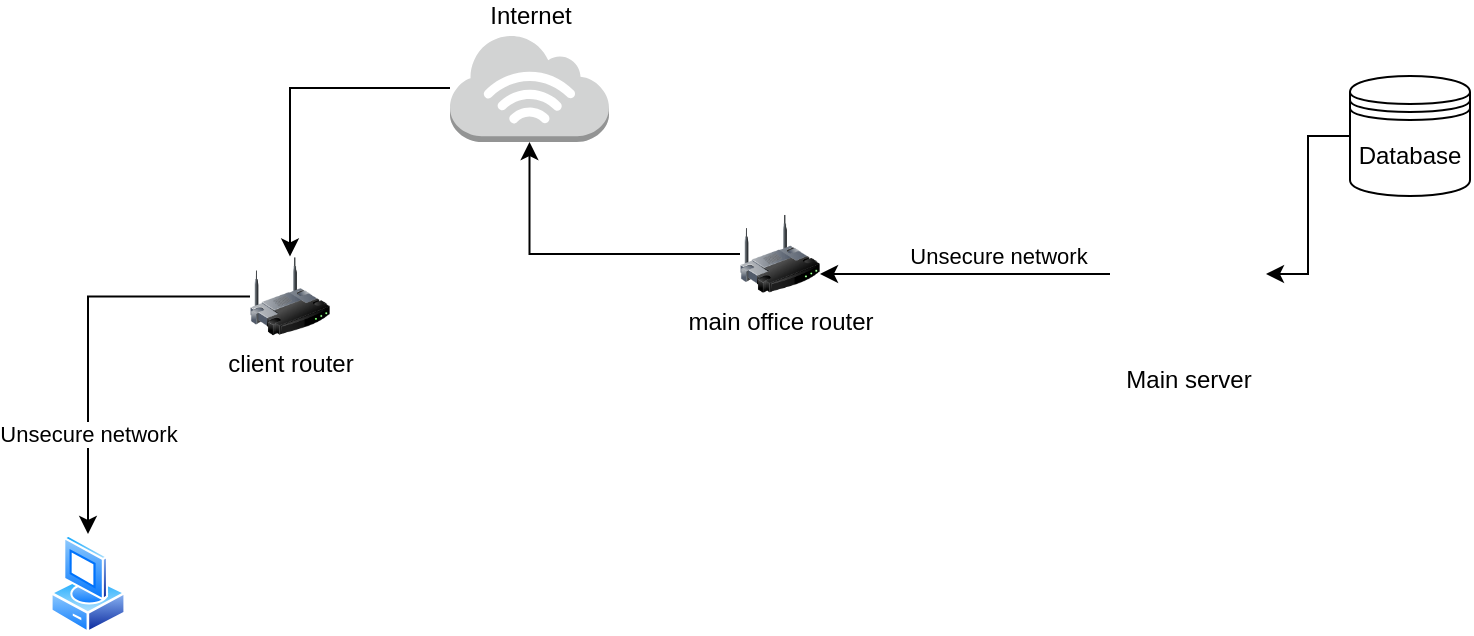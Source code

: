 <mxfile version="13.1.1" type="device"><diagram id="ZnDlUoKFqXpn-vaYtYUQ" name="Page-1"><mxGraphModel dx="2912" dy="751" grid="1" gridSize="10" guides="1" tooltips="1" connect="1" arrows="1" fold="1" page="1" pageScale="1" pageWidth="850" pageHeight="1100" math="0" shadow="0"><root><mxCell id="0"/><mxCell id="1" parent="0"/><mxCell id="E3sxaYDDyseFAgQ-YkL6-18" style="edgeStyle=orthogonalEdgeStyle;rounded=0;orthogonalLoop=1;jettySize=auto;html=1;" edge="1" parent="1" source="E3sxaYDDyseFAgQ-YkL6-1" target="E3sxaYDDyseFAgQ-YkL6-3"><mxGeometry relative="1" as="geometry"/></mxCell><mxCell id="E3sxaYDDyseFAgQ-YkL6-1" value="Database&lt;br&gt;" style="shape=datastore;whiteSpace=wrap;html=1;verticalAlign=middle;" vertex="1" parent="1"><mxGeometry x="-140" y="141" width="60" height="60" as="geometry"/></mxCell><mxCell id="E3sxaYDDyseFAgQ-YkL6-8" style="edgeStyle=orthogonalEdgeStyle;rounded=0;orthogonalLoop=1;jettySize=auto;html=1;" edge="1" parent="1" source="E3sxaYDDyseFAgQ-YkL6-3" target="E3sxaYDDyseFAgQ-YkL6-7"><mxGeometry relative="1" as="geometry"><Array as="points"><mxPoint x="-330" y="240"/><mxPoint x="-330" y="240"/></Array></mxGeometry></mxCell><mxCell id="E3sxaYDDyseFAgQ-YkL6-13" value="Unsecure network" style="edgeLabel;html=1;align=center;verticalAlign=bottom;resizable=0;points=[];" vertex="1" connectable="0" parent="E3sxaYDDyseFAgQ-YkL6-8"><mxGeometry x="-0.035" y="-14" relative="1" as="geometry"><mxPoint x="14" y="13" as="offset"/></mxGeometry></mxCell><mxCell id="E3sxaYDDyseFAgQ-YkL6-3" value="Main server" style="shape=image;html=1;verticalAlign=top;verticalLabelPosition=bottom;labelBackgroundColor=#ffffff;imageAspect=0;aspect=fixed;image=https://cdn2.iconfinder.com/data/icons/whcompare-isometric-web-hosting-servers/50/server-128.png" vertex="1" parent="1"><mxGeometry x="-260" y="201" width="78" height="78" as="geometry"/></mxCell><mxCell id="E3sxaYDDyseFAgQ-YkL6-16" style="edgeStyle=orthogonalEdgeStyle;rounded=0;orthogonalLoop=1;jettySize=auto;html=1;" edge="1" parent="1" source="E3sxaYDDyseFAgQ-YkL6-5" target="E3sxaYDDyseFAgQ-YkL6-19"><mxGeometry relative="1" as="geometry"><mxPoint x="-760" y="400" as="targetPoint"/></mxGeometry></mxCell><mxCell id="E3sxaYDDyseFAgQ-YkL6-17" value="Unsecure network" style="edgeLabel;html=1;align=center;verticalAlign=middle;resizable=0;points=[];" vertex="1" connectable="0" parent="E3sxaYDDyseFAgQ-YkL6-16"><mxGeometry x="-0.052" y="29" relative="1" as="geometry"><mxPoint x="-29" y="54.8" as="offset"/></mxGeometry></mxCell><mxCell id="E3sxaYDDyseFAgQ-YkL6-5" value="client router" style="image;html=1;labelBackgroundColor=#ffffff;image=img/lib/clip_art/networking/Wireless_Router_128x128.png" vertex="1" parent="1"><mxGeometry x="-690" y="231.22" width="40" height="40" as="geometry"/></mxCell><mxCell id="E3sxaYDDyseFAgQ-YkL6-15" style="edgeStyle=orthogonalEdgeStyle;rounded=0;orthogonalLoop=1;jettySize=auto;html=1;" edge="1" parent="1" source="E3sxaYDDyseFAgQ-YkL6-6" target="E3sxaYDDyseFAgQ-YkL6-5"><mxGeometry relative="1" as="geometry"/></mxCell><mxCell id="E3sxaYDDyseFAgQ-YkL6-6" value="Internet" style="outlineConnect=0;dashed=0;verticalLabelPosition=top;verticalAlign=bottom;align=center;html=1;shape=mxgraph.aws3.internet_3;fillColor=#D2D3D3;gradientColor=none;labelPosition=center;" vertex="1" parent="1"><mxGeometry x="-590" y="120" width="79.5" height="54" as="geometry"/></mxCell><mxCell id="E3sxaYDDyseFAgQ-YkL6-14" style="edgeStyle=orthogonalEdgeStyle;rounded=0;orthogonalLoop=1;jettySize=auto;html=1;" edge="1" parent="1" source="E3sxaYDDyseFAgQ-YkL6-7" target="E3sxaYDDyseFAgQ-YkL6-6"><mxGeometry relative="1" as="geometry"/></mxCell><mxCell id="E3sxaYDDyseFAgQ-YkL6-7" value="main office router" style="image;html=1;labelBackgroundColor=#ffffff;image=img/lib/clip_art/networking/Wireless_Router_128x128.png" vertex="1" parent="1"><mxGeometry x="-445" y="210" width="40" height="40" as="geometry"/></mxCell><mxCell id="E3sxaYDDyseFAgQ-YkL6-19" value="" style="aspect=fixed;perimeter=ellipsePerimeter;html=1;align=center;shadow=0;dashed=0;spacingTop=3;image;image=img/lib/active_directory/vista_client.svg;" vertex="1" parent="1"><mxGeometry x="-790" y="370" width="38" height="50" as="geometry"/></mxCell></root></mxGraphModel></diagram></mxfile>